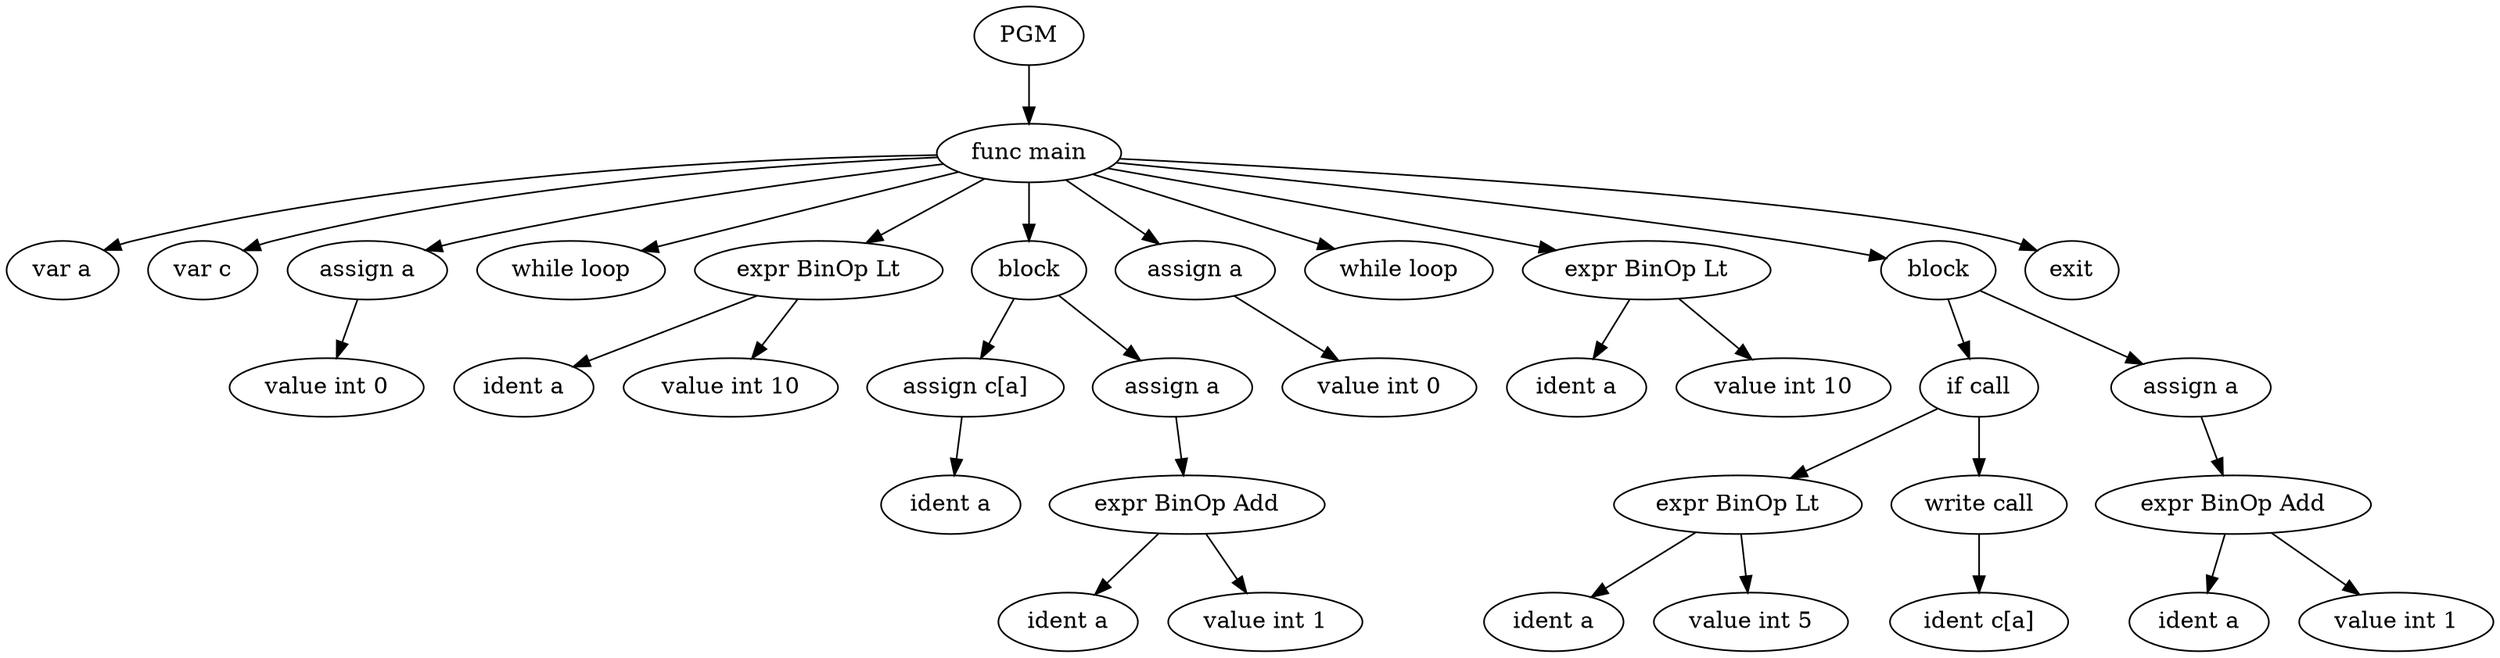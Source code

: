 digraph ast {
0[label = PGM, shape = ellipse]
1[label = "func main", shape = ellipse]
0 -> 1
2[label = "var a", shape = ellipse]
1 -> 2
3[label = "var c", shape = ellipse]
1 -> 3
4[label = "assign a", shape = ellipse]
1 -> 4
5[label = "value int 0", shape = ellipse]
4 -> 5
6[label = "while loop", shape = ellipse]
1 -> 6
7[label = "expr BinOp Lt", shape = ellipse]
1 -> 7
8[label = "ident a", shape = ellipse]
7 -> 8
9[label = "value int 10", shape = ellipse]
7 -> 9
10[label = "block", shape = ellipse]
1 -> 10
11[label = "assign c[a]", shape = ellipse]
10 -> 11
12[label = "ident a", shape = ellipse]
11 -> 12
13[label = "assign a", shape = ellipse]
10 -> 13
14[label = "expr BinOp Add", shape = ellipse]
13 -> 14
15[label = "ident a", shape = ellipse]
14 -> 15
16[label = "value int 1", shape = ellipse]
14 -> 16
17[label = "assign a", shape = ellipse]
1 -> 17
18[label = "value int 0", shape = ellipse]
17 -> 18
19[label = "while loop", shape = ellipse]
1 -> 19
20[label = "expr BinOp Lt", shape = ellipse]
1 -> 20
21[label = "ident a", shape = ellipse]
20 -> 21
22[label = "value int 10", shape = ellipse]
20 -> 22
23[label = "block", shape = ellipse]
1 -> 23
24[label = "if call", shape = ellipse]
23 -> 24
25[label = "expr BinOp Lt", shape = ellipse]
24 -> 25
26[label = "ident a", shape = ellipse]
25 -> 26
27[label = "value int 5", shape = ellipse]
25 -> 27
28[label = "write call", shape = ellipse]
24 -> 28
29[label = "ident c[a]", shape = ellipse]
28 -> 29
30[label = "assign a", shape = ellipse]
23 -> 30
31[label = "expr BinOp Add", shape = ellipse]
30 -> 31
32[label = "ident a", shape = ellipse]
31 -> 32
33[label = "value int 1", shape = ellipse]
31 -> 33
34[label = "exit", shape = ellipse]
1 -> 34
}